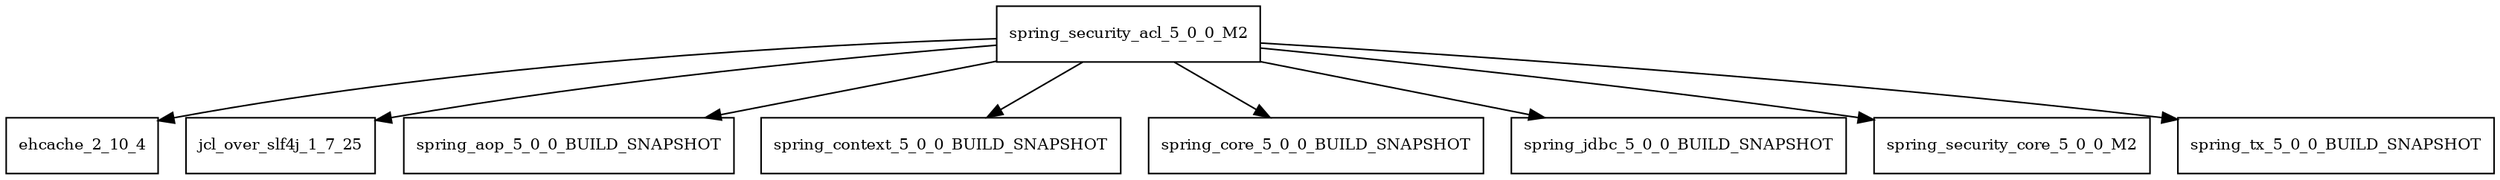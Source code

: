 digraph spring_security_acl_5_0_0_M2_dependencies {
  node [shape = box, fontsize=10.0];
  spring_security_acl_5_0_0_M2 -> ehcache_2_10_4;
  spring_security_acl_5_0_0_M2 -> jcl_over_slf4j_1_7_25;
  spring_security_acl_5_0_0_M2 -> spring_aop_5_0_0_BUILD_SNAPSHOT;
  spring_security_acl_5_0_0_M2 -> spring_context_5_0_0_BUILD_SNAPSHOT;
  spring_security_acl_5_0_0_M2 -> spring_core_5_0_0_BUILD_SNAPSHOT;
  spring_security_acl_5_0_0_M2 -> spring_jdbc_5_0_0_BUILD_SNAPSHOT;
  spring_security_acl_5_0_0_M2 -> spring_security_core_5_0_0_M2;
  spring_security_acl_5_0_0_M2 -> spring_tx_5_0_0_BUILD_SNAPSHOT;
}
